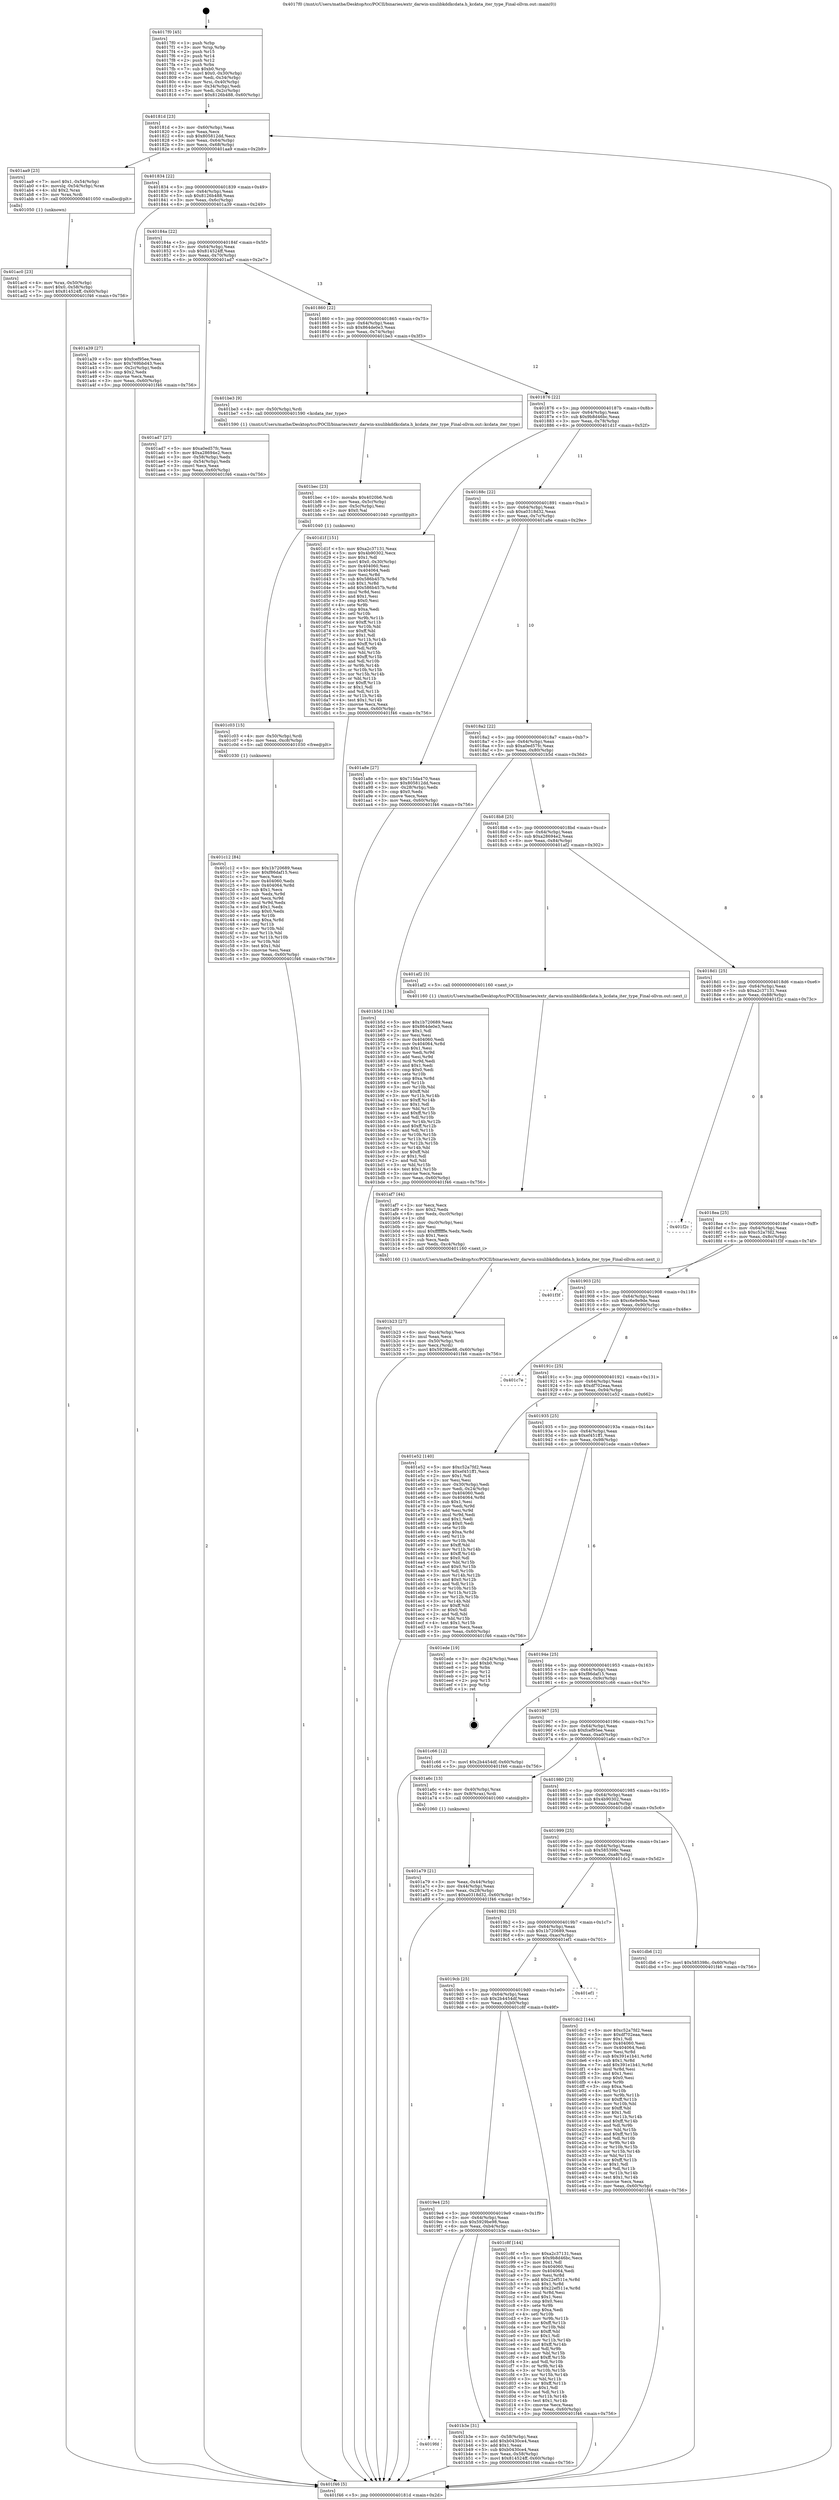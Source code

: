 digraph "0x4017f0" {
  label = "0x4017f0 (/mnt/c/Users/mathe/Desktop/tcc/POCII/binaries/extr_darwin-xnulibkddkcdata.h_kcdata_iter_type_Final-ollvm.out::main(0))"
  labelloc = "t"
  node[shape=record]

  Entry [label="",width=0.3,height=0.3,shape=circle,fillcolor=black,style=filled]
  "0x40181d" [label="{
     0x40181d [23]\l
     | [instrs]\l
     &nbsp;&nbsp;0x40181d \<+3\>: mov -0x60(%rbp),%eax\l
     &nbsp;&nbsp;0x401820 \<+2\>: mov %eax,%ecx\l
     &nbsp;&nbsp;0x401822 \<+6\>: sub $0x805812dd,%ecx\l
     &nbsp;&nbsp;0x401828 \<+3\>: mov %eax,-0x64(%rbp)\l
     &nbsp;&nbsp;0x40182b \<+3\>: mov %ecx,-0x68(%rbp)\l
     &nbsp;&nbsp;0x40182e \<+6\>: je 0000000000401aa9 \<main+0x2b9\>\l
  }"]
  "0x401aa9" [label="{
     0x401aa9 [23]\l
     | [instrs]\l
     &nbsp;&nbsp;0x401aa9 \<+7\>: movl $0x1,-0x54(%rbp)\l
     &nbsp;&nbsp;0x401ab0 \<+4\>: movslq -0x54(%rbp),%rax\l
     &nbsp;&nbsp;0x401ab4 \<+4\>: shl $0x2,%rax\l
     &nbsp;&nbsp;0x401ab8 \<+3\>: mov %rax,%rdi\l
     &nbsp;&nbsp;0x401abb \<+5\>: call 0000000000401050 \<malloc@plt\>\l
     | [calls]\l
     &nbsp;&nbsp;0x401050 \{1\} (unknown)\l
  }"]
  "0x401834" [label="{
     0x401834 [22]\l
     | [instrs]\l
     &nbsp;&nbsp;0x401834 \<+5\>: jmp 0000000000401839 \<main+0x49\>\l
     &nbsp;&nbsp;0x401839 \<+3\>: mov -0x64(%rbp),%eax\l
     &nbsp;&nbsp;0x40183c \<+5\>: sub $0x8126b488,%eax\l
     &nbsp;&nbsp;0x401841 \<+3\>: mov %eax,-0x6c(%rbp)\l
     &nbsp;&nbsp;0x401844 \<+6\>: je 0000000000401a39 \<main+0x249\>\l
  }"]
  Exit [label="",width=0.3,height=0.3,shape=circle,fillcolor=black,style=filled,peripheries=2]
  "0x401a39" [label="{
     0x401a39 [27]\l
     | [instrs]\l
     &nbsp;&nbsp;0x401a39 \<+5\>: mov $0xfcef95ee,%eax\l
     &nbsp;&nbsp;0x401a3e \<+5\>: mov $0x769bbd43,%ecx\l
     &nbsp;&nbsp;0x401a43 \<+3\>: mov -0x2c(%rbp),%edx\l
     &nbsp;&nbsp;0x401a46 \<+3\>: cmp $0x2,%edx\l
     &nbsp;&nbsp;0x401a49 \<+3\>: cmovne %ecx,%eax\l
     &nbsp;&nbsp;0x401a4c \<+3\>: mov %eax,-0x60(%rbp)\l
     &nbsp;&nbsp;0x401a4f \<+5\>: jmp 0000000000401f46 \<main+0x756\>\l
  }"]
  "0x40184a" [label="{
     0x40184a [22]\l
     | [instrs]\l
     &nbsp;&nbsp;0x40184a \<+5\>: jmp 000000000040184f \<main+0x5f\>\l
     &nbsp;&nbsp;0x40184f \<+3\>: mov -0x64(%rbp),%eax\l
     &nbsp;&nbsp;0x401852 \<+5\>: sub $0x814524ff,%eax\l
     &nbsp;&nbsp;0x401857 \<+3\>: mov %eax,-0x70(%rbp)\l
     &nbsp;&nbsp;0x40185a \<+6\>: je 0000000000401ad7 \<main+0x2e7\>\l
  }"]
  "0x401f46" [label="{
     0x401f46 [5]\l
     | [instrs]\l
     &nbsp;&nbsp;0x401f46 \<+5\>: jmp 000000000040181d \<main+0x2d\>\l
  }"]
  "0x4017f0" [label="{
     0x4017f0 [45]\l
     | [instrs]\l
     &nbsp;&nbsp;0x4017f0 \<+1\>: push %rbp\l
     &nbsp;&nbsp;0x4017f1 \<+3\>: mov %rsp,%rbp\l
     &nbsp;&nbsp;0x4017f4 \<+2\>: push %r15\l
     &nbsp;&nbsp;0x4017f6 \<+2\>: push %r14\l
     &nbsp;&nbsp;0x4017f8 \<+2\>: push %r12\l
     &nbsp;&nbsp;0x4017fa \<+1\>: push %rbx\l
     &nbsp;&nbsp;0x4017fb \<+7\>: sub $0xb0,%rsp\l
     &nbsp;&nbsp;0x401802 \<+7\>: movl $0x0,-0x30(%rbp)\l
     &nbsp;&nbsp;0x401809 \<+3\>: mov %edi,-0x34(%rbp)\l
     &nbsp;&nbsp;0x40180c \<+4\>: mov %rsi,-0x40(%rbp)\l
     &nbsp;&nbsp;0x401810 \<+3\>: mov -0x34(%rbp),%edi\l
     &nbsp;&nbsp;0x401813 \<+3\>: mov %edi,-0x2c(%rbp)\l
     &nbsp;&nbsp;0x401816 \<+7\>: movl $0x8126b488,-0x60(%rbp)\l
  }"]
  "0x401c12" [label="{
     0x401c12 [84]\l
     | [instrs]\l
     &nbsp;&nbsp;0x401c12 \<+5\>: mov $0x1b720689,%eax\l
     &nbsp;&nbsp;0x401c17 \<+5\>: mov $0xf86daf15,%esi\l
     &nbsp;&nbsp;0x401c1c \<+2\>: xor %ecx,%ecx\l
     &nbsp;&nbsp;0x401c1e \<+7\>: mov 0x404060,%edx\l
     &nbsp;&nbsp;0x401c25 \<+8\>: mov 0x404064,%r8d\l
     &nbsp;&nbsp;0x401c2d \<+3\>: sub $0x1,%ecx\l
     &nbsp;&nbsp;0x401c30 \<+3\>: mov %edx,%r9d\l
     &nbsp;&nbsp;0x401c33 \<+3\>: add %ecx,%r9d\l
     &nbsp;&nbsp;0x401c36 \<+4\>: imul %r9d,%edx\l
     &nbsp;&nbsp;0x401c3a \<+3\>: and $0x1,%edx\l
     &nbsp;&nbsp;0x401c3d \<+3\>: cmp $0x0,%edx\l
     &nbsp;&nbsp;0x401c40 \<+4\>: sete %r10b\l
     &nbsp;&nbsp;0x401c44 \<+4\>: cmp $0xa,%r8d\l
     &nbsp;&nbsp;0x401c48 \<+4\>: setl %r11b\l
     &nbsp;&nbsp;0x401c4c \<+3\>: mov %r10b,%bl\l
     &nbsp;&nbsp;0x401c4f \<+3\>: and %r11b,%bl\l
     &nbsp;&nbsp;0x401c52 \<+3\>: xor %r11b,%r10b\l
     &nbsp;&nbsp;0x401c55 \<+3\>: or %r10b,%bl\l
     &nbsp;&nbsp;0x401c58 \<+3\>: test $0x1,%bl\l
     &nbsp;&nbsp;0x401c5b \<+3\>: cmovne %esi,%eax\l
     &nbsp;&nbsp;0x401c5e \<+3\>: mov %eax,-0x60(%rbp)\l
     &nbsp;&nbsp;0x401c61 \<+5\>: jmp 0000000000401f46 \<main+0x756\>\l
  }"]
  "0x401ad7" [label="{
     0x401ad7 [27]\l
     | [instrs]\l
     &nbsp;&nbsp;0x401ad7 \<+5\>: mov $0xa0ed57fc,%eax\l
     &nbsp;&nbsp;0x401adc \<+5\>: mov $0xa28694e2,%ecx\l
     &nbsp;&nbsp;0x401ae1 \<+3\>: mov -0x58(%rbp),%edx\l
     &nbsp;&nbsp;0x401ae4 \<+3\>: cmp -0x54(%rbp),%edx\l
     &nbsp;&nbsp;0x401ae7 \<+3\>: cmovl %ecx,%eax\l
     &nbsp;&nbsp;0x401aea \<+3\>: mov %eax,-0x60(%rbp)\l
     &nbsp;&nbsp;0x401aed \<+5\>: jmp 0000000000401f46 \<main+0x756\>\l
  }"]
  "0x401860" [label="{
     0x401860 [22]\l
     | [instrs]\l
     &nbsp;&nbsp;0x401860 \<+5\>: jmp 0000000000401865 \<main+0x75\>\l
     &nbsp;&nbsp;0x401865 \<+3\>: mov -0x64(%rbp),%eax\l
     &nbsp;&nbsp;0x401868 \<+5\>: sub $0x864de0e3,%eax\l
     &nbsp;&nbsp;0x40186d \<+3\>: mov %eax,-0x74(%rbp)\l
     &nbsp;&nbsp;0x401870 \<+6\>: je 0000000000401be3 \<main+0x3f3\>\l
  }"]
  "0x401c03" [label="{
     0x401c03 [15]\l
     | [instrs]\l
     &nbsp;&nbsp;0x401c03 \<+4\>: mov -0x50(%rbp),%rdi\l
     &nbsp;&nbsp;0x401c07 \<+6\>: mov %eax,-0xc8(%rbp)\l
     &nbsp;&nbsp;0x401c0d \<+5\>: call 0000000000401030 \<free@plt\>\l
     | [calls]\l
     &nbsp;&nbsp;0x401030 \{1\} (unknown)\l
  }"]
  "0x401be3" [label="{
     0x401be3 [9]\l
     | [instrs]\l
     &nbsp;&nbsp;0x401be3 \<+4\>: mov -0x50(%rbp),%rdi\l
     &nbsp;&nbsp;0x401be7 \<+5\>: call 0000000000401590 \<kcdata_iter_type\>\l
     | [calls]\l
     &nbsp;&nbsp;0x401590 \{1\} (/mnt/c/Users/mathe/Desktop/tcc/POCII/binaries/extr_darwin-xnulibkddkcdata.h_kcdata_iter_type_Final-ollvm.out::kcdata_iter_type)\l
  }"]
  "0x401876" [label="{
     0x401876 [22]\l
     | [instrs]\l
     &nbsp;&nbsp;0x401876 \<+5\>: jmp 000000000040187b \<main+0x8b\>\l
     &nbsp;&nbsp;0x40187b \<+3\>: mov -0x64(%rbp),%eax\l
     &nbsp;&nbsp;0x40187e \<+5\>: sub $0x9b8d46bc,%eax\l
     &nbsp;&nbsp;0x401883 \<+3\>: mov %eax,-0x78(%rbp)\l
     &nbsp;&nbsp;0x401886 \<+6\>: je 0000000000401d1f \<main+0x52f\>\l
  }"]
  "0x401bec" [label="{
     0x401bec [23]\l
     | [instrs]\l
     &nbsp;&nbsp;0x401bec \<+10\>: movabs $0x4020b6,%rdi\l
     &nbsp;&nbsp;0x401bf6 \<+3\>: mov %eax,-0x5c(%rbp)\l
     &nbsp;&nbsp;0x401bf9 \<+3\>: mov -0x5c(%rbp),%esi\l
     &nbsp;&nbsp;0x401bfc \<+2\>: mov $0x0,%al\l
     &nbsp;&nbsp;0x401bfe \<+5\>: call 0000000000401040 \<printf@plt\>\l
     | [calls]\l
     &nbsp;&nbsp;0x401040 \{1\} (unknown)\l
  }"]
  "0x401d1f" [label="{
     0x401d1f [151]\l
     | [instrs]\l
     &nbsp;&nbsp;0x401d1f \<+5\>: mov $0xa2c37131,%eax\l
     &nbsp;&nbsp;0x401d24 \<+5\>: mov $0x4b90302,%ecx\l
     &nbsp;&nbsp;0x401d29 \<+2\>: mov $0x1,%dl\l
     &nbsp;&nbsp;0x401d2b \<+7\>: movl $0x0,-0x30(%rbp)\l
     &nbsp;&nbsp;0x401d32 \<+7\>: mov 0x404060,%esi\l
     &nbsp;&nbsp;0x401d39 \<+7\>: mov 0x404064,%edi\l
     &nbsp;&nbsp;0x401d40 \<+3\>: mov %esi,%r8d\l
     &nbsp;&nbsp;0x401d43 \<+7\>: sub $0x586b457b,%r8d\l
     &nbsp;&nbsp;0x401d4a \<+4\>: sub $0x1,%r8d\l
     &nbsp;&nbsp;0x401d4e \<+7\>: add $0x586b457b,%r8d\l
     &nbsp;&nbsp;0x401d55 \<+4\>: imul %r8d,%esi\l
     &nbsp;&nbsp;0x401d59 \<+3\>: and $0x1,%esi\l
     &nbsp;&nbsp;0x401d5c \<+3\>: cmp $0x0,%esi\l
     &nbsp;&nbsp;0x401d5f \<+4\>: sete %r9b\l
     &nbsp;&nbsp;0x401d63 \<+3\>: cmp $0xa,%edi\l
     &nbsp;&nbsp;0x401d66 \<+4\>: setl %r10b\l
     &nbsp;&nbsp;0x401d6a \<+3\>: mov %r9b,%r11b\l
     &nbsp;&nbsp;0x401d6d \<+4\>: xor $0xff,%r11b\l
     &nbsp;&nbsp;0x401d71 \<+3\>: mov %r10b,%bl\l
     &nbsp;&nbsp;0x401d74 \<+3\>: xor $0xff,%bl\l
     &nbsp;&nbsp;0x401d77 \<+3\>: xor $0x1,%dl\l
     &nbsp;&nbsp;0x401d7a \<+3\>: mov %r11b,%r14b\l
     &nbsp;&nbsp;0x401d7d \<+4\>: and $0xff,%r14b\l
     &nbsp;&nbsp;0x401d81 \<+3\>: and %dl,%r9b\l
     &nbsp;&nbsp;0x401d84 \<+3\>: mov %bl,%r15b\l
     &nbsp;&nbsp;0x401d87 \<+4\>: and $0xff,%r15b\l
     &nbsp;&nbsp;0x401d8b \<+3\>: and %dl,%r10b\l
     &nbsp;&nbsp;0x401d8e \<+3\>: or %r9b,%r14b\l
     &nbsp;&nbsp;0x401d91 \<+3\>: or %r10b,%r15b\l
     &nbsp;&nbsp;0x401d94 \<+3\>: xor %r15b,%r14b\l
     &nbsp;&nbsp;0x401d97 \<+3\>: or %bl,%r11b\l
     &nbsp;&nbsp;0x401d9a \<+4\>: xor $0xff,%r11b\l
     &nbsp;&nbsp;0x401d9e \<+3\>: or $0x1,%dl\l
     &nbsp;&nbsp;0x401da1 \<+3\>: and %dl,%r11b\l
     &nbsp;&nbsp;0x401da4 \<+3\>: or %r11b,%r14b\l
     &nbsp;&nbsp;0x401da7 \<+4\>: test $0x1,%r14b\l
     &nbsp;&nbsp;0x401dab \<+3\>: cmovne %ecx,%eax\l
     &nbsp;&nbsp;0x401dae \<+3\>: mov %eax,-0x60(%rbp)\l
     &nbsp;&nbsp;0x401db1 \<+5\>: jmp 0000000000401f46 \<main+0x756\>\l
  }"]
  "0x40188c" [label="{
     0x40188c [22]\l
     | [instrs]\l
     &nbsp;&nbsp;0x40188c \<+5\>: jmp 0000000000401891 \<main+0xa1\>\l
     &nbsp;&nbsp;0x401891 \<+3\>: mov -0x64(%rbp),%eax\l
     &nbsp;&nbsp;0x401894 \<+5\>: sub $0xa0318d32,%eax\l
     &nbsp;&nbsp;0x401899 \<+3\>: mov %eax,-0x7c(%rbp)\l
     &nbsp;&nbsp;0x40189c \<+6\>: je 0000000000401a8e \<main+0x29e\>\l
  }"]
  "0x4019fd" [label="{
     0x4019fd\l
  }", style=dashed]
  "0x401a8e" [label="{
     0x401a8e [27]\l
     | [instrs]\l
     &nbsp;&nbsp;0x401a8e \<+5\>: mov $0x715da470,%eax\l
     &nbsp;&nbsp;0x401a93 \<+5\>: mov $0x805812dd,%ecx\l
     &nbsp;&nbsp;0x401a98 \<+3\>: mov -0x28(%rbp),%edx\l
     &nbsp;&nbsp;0x401a9b \<+3\>: cmp $0x0,%edx\l
     &nbsp;&nbsp;0x401a9e \<+3\>: cmove %ecx,%eax\l
     &nbsp;&nbsp;0x401aa1 \<+3\>: mov %eax,-0x60(%rbp)\l
     &nbsp;&nbsp;0x401aa4 \<+5\>: jmp 0000000000401f46 \<main+0x756\>\l
  }"]
  "0x4018a2" [label="{
     0x4018a2 [22]\l
     | [instrs]\l
     &nbsp;&nbsp;0x4018a2 \<+5\>: jmp 00000000004018a7 \<main+0xb7\>\l
     &nbsp;&nbsp;0x4018a7 \<+3\>: mov -0x64(%rbp),%eax\l
     &nbsp;&nbsp;0x4018aa \<+5\>: sub $0xa0ed57fc,%eax\l
     &nbsp;&nbsp;0x4018af \<+3\>: mov %eax,-0x80(%rbp)\l
     &nbsp;&nbsp;0x4018b2 \<+6\>: je 0000000000401b5d \<main+0x36d\>\l
  }"]
  "0x401b3e" [label="{
     0x401b3e [31]\l
     | [instrs]\l
     &nbsp;&nbsp;0x401b3e \<+3\>: mov -0x58(%rbp),%eax\l
     &nbsp;&nbsp;0x401b41 \<+5\>: add $0xb0430ce4,%eax\l
     &nbsp;&nbsp;0x401b46 \<+3\>: add $0x1,%eax\l
     &nbsp;&nbsp;0x401b49 \<+5\>: sub $0xb0430ce4,%eax\l
     &nbsp;&nbsp;0x401b4e \<+3\>: mov %eax,-0x58(%rbp)\l
     &nbsp;&nbsp;0x401b51 \<+7\>: movl $0x814524ff,-0x60(%rbp)\l
     &nbsp;&nbsp;0x401b58 \<+5\>: jmp 0000000000401f46 \<main+0x756\>\l
  }"]
  "0x401b5d" [label="{
     0x401b5d [134]\l
     | [instrs]\l
     &nbsp;&nbsp;0x401b5d \<+5\>: mov $0x1b720689,%eax\l
     &nbsp;&nbsp;0x401b62 \<+5\>: mov $0x864de0e3,%ecx\l
     &nbsp;&nbsp;0x401b67 \<+2\>: mov $0x1,%dl\l
     &nbsp;&nbsp;0x401b69 \<+2\>: xor %esi,%esi\l
     &nbsp;&nbsp;0x401b6b \<+7\>: mov 0x404060,%edi\l
     &nbsp;&nbsp;0x401b72 \<+8\>: mov 0x404064,%r8d\l
     &nbsp;&nbsp;0x401b7a \<+3\>: sub $0x1,%esi\l
     &nbsp;&nbsp;0x401b7d \<+3\>: mov %edi,%r9d\l
     &nbsp;&nbsp;0x401b80 \<+3\>: add %esi,%r9d\l
     &nbsp;&nbsp;0x401b83 \<+4\>: imul %r9d,%edi\l
     &nbsp;&nbsp;0x401b87 \<+3\>: and $0x1,%edi\l
     &nbsp;&nbsp;0x401b8a \<+3\>: cmp $0x0,%edi\l
     &nbsp;&nbsp;0x401b8d \<+4\>: sete %r10b\l
     &nbsp;&nbsp;0x401b91 \<+4\>: cmp $0xa,%r8d\l
     &nbsp;&nbsp;0x401b95 \<+4\>: setl %r11b\l
     &nbsp;&nbsp;0x401b99 \<+3\>: mov %r10b,%bl\l
     &nbsp;&nbsp;0x401b9c \<+3\>: xor $0xff,%bl\l
     &nbsp;&nbsp;0x401b9f \<+3\>: mov %r11b,%r14b\l
     &nbsp;&nbsp;0x401ba2 \<+4\>: xor $0xff,%r14b\l
     &nbsp;&nbsp;0x401ba6 \<+3\>: xor $0x1,%dl\l
     &nbsp;&nbsp;0x401ba9 \<+3\>: mov %bl,%r15b\l
     &nbsp;&nbsp;0x401bac \<+4\>: and $0xff,%r15b\l
     &nbsp;&nbsp;0x401bb0 \<+3\>: and %dl,%r10b\l
     &nbsp;&nbsp;0x401bb3 \<+3\>: mov %r14b,%r12b\l
     &nbsp;&nbsp;0x401bb6 \<+4\>: and $0xff,%r12b\l
     &nbsp;&nbsp;0x401bba \<+3\>: and %dl,%r11b\l
     &nbsp;&nbsp;0x401bbd \<+3\>: or %r10b,%r15b\l
     &nbsp;&nbsp;0x401bc0 \<+3\>: or %r11b,%r12b\l
     &nbsp;&nbsp;0x401bc3 \<+3\>: xor %r12b,%r15b\l
     &nbsp;&nbsp;0x401bc6 \<+3\>: or %r14b,%bl\l
     &nbsp;&nbsp;0x401bc9 \<+3\>: xor $0xff,%bl\l
     &nbsp;&nbsp;0x401bcc \<+3\>: or $0x1,%dl\l
     &nbsp;&nbsp;0x401bcf \<+2\>: and %dl,%bl\l
     &nbsp;&nbsp;0x401bd1 \<+3\>: or %bl,%r15b\l
     &nbsp;&nbsp;0x401bd4 \<+4\>: test $0x1,%r15b\l
     &nbsp;&nbsp;0x401bd8 \<+3\>: cmovne %ecx,%eax\l
     &nbsp;&nbsp;0x401bdb \<+3\>: mov %eax,-0x60(%rbp)\l
     &nbsp;&nbsp;0x401bde \<+5\>: jmp 0000000000401f46 \<main+0x756\>\l
  }"]
  "0x4018b8" [label="{
     0x4018b8 [25]\l
     | [instrs]\l
     &nbsp;&nbsp;0x4018b8 \<+5\>: jmp 00000000004018bd \<main+0xcd\>\l
     &nbsp;&nbsp;0x4018bd \<+3\>: mov -0x64(%rbp),%eax\l
     &nbsp;&nbsp;0x4018c0 \<+5\>: sub $0xa28694e2,%eax\l
     &nbsp;&nbsp;0x4018c5 \<+6\>: mov %eax,-0x84(%rbp)\l
     &nbsp;&nbsp;0x4018cb \<+6\>: je 0000000000401af2 \<main+0x302\>\l
  }"]
  "0x4019e4" [label="{
     0x4019e4 [25]\l
     | [instrs]\l
     &nbsp;&nbsp;0x4019e4 \<+5\>: jmp 00000000004019e9 \<main+0x1f9\>\l
     &nbsp;&nbsp;0x4019e9 \<+3\>: mov -0x64(%rbp),%eax\l
     &nbsp;&nbsp;0x4019ec \<+5\>: sub $0x5929be98,%eax\l
     &nbsp;&nbsp;0x4019f1 \<+6\>: mov %eax,-0xb4(%rbp)\l
     &nbsp;&nbsp;0x4019f7 \<+6\>: je 0000000000401b3e \<main+0x34e\>\l
  }"]
  "0x401af2" [label="{
     0x401af2 [5]\l
     | [instrs]\l
     &nbsp;&nbsp;0x401af2 \<+5\>: call 0000000000401160 \<next_i\>\l
     | [calls]\l
     &nbsp;&nbsp;0x401160 \{1\} (/mnt/c/Users/mathe/Desktop/tcc/POCII/binaries/extr_darwin-xnulibkddkcdata.h_kcdata_iter_type_Final-ollvm.out::next_i)\l
  }"]
  "0x4018d1" [label="{
     0x4018d1 [25]\l
     | [instrs]\l
     &nbsp;&nbsp;0x4018d1 \<+5\>: jmp 00000000004018d6 \<main+0xe6\>\l
     &nbsp;&nbsp;0x4018d6 \<+3\>: mov -0x64(%rbp),%eax\l
     &nbsp;&nbsp;0x4018d9 \<+5\>: sub $0xa2c37131,%eax\l
     &nbsp;&nbsp;0x4018de \<+6\>: mov %eax,-0x88(%rbp)\l
     &nbsp;&nbsp;0x4018e4 \<+6\>: je 0000000000401f2c \<main+0x73c\>\l
  }"]
  "0x401c8f" [label="{
     0x401c8f [144]\l
     | [instrs]\l
     &nbsp;&nbsp;0x401c8f \<+5\>: mov $0xa2c37131,%eax\l
     &nbsp;&nbsp;0x401c94 \<+5\>: mov $0x9b8d46bc,%ecx\l
     &nbsp;&nbsp;0x401c99 \<+2\>: mov $0x1,%dl\l
     &nbsp;&nbsp;0x401c9b \<+7\>: mov 0x404060,%esi\l
     &nbsp;&nbsp;0x401ca2 \<+7\>: mov 0x404064,%edi\l
     &nbsp;&nbsp;0x401ca9 \<+3\>: mov %esi,%r8d\l
     &nbsp;&nbsp;0x401cac \<+7\>: add $0x22ef511e,%r8d\l
     &nbsp;&nbsp;0x401cb3 \<+4\>: sub $0x1,%r8d\l
     &nbsp;&nbsp;0x401cb7 \<+7\>: sub $0x22ef511e,%r8d\l
     &nbsp;&nbsp;0x401cbe \<+4\>: imul %r8d,%esi\l
     &nbsp;&nbsp;0x401cc2 \<+3\>: and $0x1,%esi\l
     &nbsp;&nbsp;0x401cc5 \<+3\>: cmp $0x0,%esi\l
     &nbsp;&nbsp;0x401cc8 \<+4\>: sete %r9b\l
     &nbsp;&nbsp;0x401ccc \<+3\>: cmp $0xa,%edi\l
     &nbsp;&nbsp;0x401ccf \<+4\>: setl %r10b\l
     &nbsp;&nbsp;0x401cd3 \<+3\>: mov %r9b,%r11b\l
     &nbsp;&nbsp;0x401cd6 \<+4\>: xor $0xff,%r11b\l
     &nbsp;&nbsp;0x401cda \<+3\>: mov %r10b,%bl\l
     &nbsp;&nbsp;0x401cdd \<+3\>: xor $0xff,%bl\l
     &nbsp;&nbsp;0x401ce0 \<+3\>: xor $0x1,%dl\l
     &nbsp;&nbsp;0x401ce3 \<+3\>: mov %r11b,%r14b\l
     &nbsp;&nbsp;0x401ce6 \<+4\>: and $0xff,%r14b\l
     &nbsp;&nbsp;0x401cea \<+3\>: and %dl,%r9b\l
     &nbsp;&nbsp;0x401ced \<+3\>: mov %bl,%r15b\l
     &nbsp;&nbsp;0x401cf0 \<+4\>: and $0xff,%r15b\l
     &nbsp;&nbsp;0x401cf4 \<+3\>: and %dl,%r10b\l
     &nbsp;&nbsp;0x401cf7 \<+3\>: or %r9b,%r14b\l
     &nbsp;&nbsp;0x401cfa \<+3\>: or %r10b,%r15b\l
     &nbsp;&nbsp;0x401cfd \<+3\>: xor %r15b,%r14b\l
     &nbsp;&nbsp;0x401d00 \<+3\>: or %bl,%r11b\l
     &nbsp;&nbsp;0x401d03 \<+4\>: xor $0xff,%r11b\l
     &nbsp;&nbsp;0x401d07 \<+3\>: or $0x1,%dl\l
     &nbsp;&nbsp;0x401d0a \<+3\>: and %dl,%r11b\l
     &nbsp;&nbsp;0x401d0d \<+3\>: or %r11b,%r14b\l
     &nbsp;&nbsp;0x401d10 \<+4\>: test $0x1,%r14b\l
     &nbsp;&nbsp;0x401d14 \<+3\>: cmovne %ecx,%eax\l
     &nbsp;&nbsp;0x401d17 \<+3\>: mov %eax,-0x60(%rbp)\l
     &nbsp;&nbsp;0x401d1a \<+5\>: jmp 0000000000401f46 \<main+0x756\>\l
  }"]
  "0x401f2c" [label="{
     0x401f2c\l
  }", style=dashed]
  "0x4018ea" [label="{
     0x4018ea [25]\l
     | [instrs]\l
     &nbsp;&nbsp;0x4018ea \<+5\>: jmp 00000000004018ef \<main+0xff\>\l
     &nbsp;&nbsp;0x4018ef \<+3\>: mov -0x64(%rbp),%eax\l
     &nbsp;&nbsp;0x4018f2 \<+5\>: sub $0xc52a7fd2,%eax\l
     &nbsp;&nbsp;0x4018f7 \<+6\>: mov %eax,-0x8c(%rbp)\l
     &nbsp;&nbsp;0x4018fd \<+6\>: je 0000000000401f3f \<main+0x74f\>\l
  }"]
  "0x4019cb" [label="{
     0x4019cb [25]\l
     | [instrs]\l
     &nbsp;&nbsp;0x4019cb \<+5\>: jmp 00000000004019d0 \<main+0x1e0\>\l
     &nbsp;&nbsp;0x4019d0 \<+3\>: mov -0x64(%rbp),%eax\l
     &nbsp;&nbsp;0x4019d3 \<+5\>: sub $0x2b4454df,%eax\l
     &nbsp;&nbsp;0x4019d8 \<+6\>: mov %eax,-0xb0(%rbp)\l
     &nbsp;&nbsp;0x4019de \<+6\>: je 0000000000401c8f \<main+0x49f\>\l
  }"]
  "0x401f3f" [label="{
     0x401f3f\l
  }", style=dashed]
  "0x401903" [label="{
     0x401903 [25]\l
     | [instrs]\l
     &nbsp;&nbsp;0x401903 \<+5\>: jmp 0000000000401908 \<main+0x118\>\l
     &nbsp;&nbsp;0x401908 \<+3\>: mov -0x64(%rbp),%eax\l
     &nbsp;&nbsp;0x40190b \<+5\>: sub $0xc6e9e9de,%eax\l
     &nbsp;&nbsp;0x401910 \<+6\>: mov %eax,-0x90(%rbp)\l
     &nbsp;&nbsp;0x401916 \<+6\>: je 0000000000401c7e \<main+0x48e\>\l
  }"]
  "0x401ef1" [label="{
     0x401ef1\l
  }", style=dashed]
  "0x401c7e" [label="{
     0x401c7e\l
  }", style=dashed]
  "0x40191c" [label="{
     0x40191c [25]\l
     | [instrs]\l
     &nbsp;&nbsp;0x40191c \<+5\>: jmp 0000000000401921 \<main+0x131\>\l
     &nbsp;&nbsp;0x401921 \<+3\>: mov -0x64(%rbp),%eax\l
     &nbsp;&nbsp;0x401924 \<+5\>: sub $0xdf702eaa,%eax\l
     &nbsp;&nbsp;0x401929 \<+6\>: mov %eax,-0x94(%rbp)\l
     &nbsp;&nbsp;0x40192f \<+6\>: je 0000000000401e52 \<main+0x662\>\l
  }"]
  "0x4019b2" [label="{
     0x4019b2 [25]\l
     | [instrs]\l
     &nbsp;&nbsp;0x4019b2 \<+5\>: jmp 00000000004019b7 \<main+0x1c7\>\l
     &nbsp;&nbsp;0x4019b7 \<+3\>: mov -0x64(%rbp),%eax\l
     &nbsp;&nbsp;0x4019ba \<+5\>: sub $0x1b720689,%eax\l
     &nbsp;&nbsp;0x4019bf \<+6\>: mov %eax,-0xac(%rbp)\l
     &nbsp;&nbsp;0x4019c5 \<+6\>: je 0000000000401ef1 \<main+0x701\>\l
  }"]
  "0x401e52" [label="{
     0x401e52 [140]\l
     | [instrs]\l
     &nbsp;&nbsp;0x401e52 \<+5\>: mov $0xc52a7fd2,%eax\l
     &nbsp;&nbsp;0x401e57 \<+5\>: mov $0xef451ff1,%ecx\l
     &nbsp;&nbsp;0x401e5c \<+2\>: mov $0x1,%dl\l
     &nbsp;&nbsp;0x401e5e \<+2\>: xor %esi,%esi\l
     &nbsp;&nbsp;0x401e60 \<+3\>: mov -0x30(%rbp),%edi\l
     &nbsp;&nbsp;0x401e63 \<+3\>: mov %edi,-0x24(%rbp)\l
     &nbsp;&nbsp;0x401e66 \<+7\>: mov 0x404060,%edi\l
     &nbsp;&nbsp;0x401e6d \<+8\>: mov 0x404064,%r8d\l
     &nbsp;&nbsp;0x401e75 \<+3\>: sub $0x1,%esi\l
     &nbsp;&nbsp;0x401e78 \<+3\>: mov %edi,%r9d\l
     &nbsp;&nbsp;0x401e7b \<+3\>: add %esi,%r9d\l
     &nbsp;&nbsp;0x401e7e \<+4\>: imul %r9d,%edi\l
     &nbsp;&nbsp;0x401e82 \<+3\>: and $0x1,%edi\l
     &nbsp;&nbsp;0x401e85 \<+3\>: cmp $0x0,%edi\l
     &nbsp;&nbsp;0x401e88 \<+4\>: sete %r10b\l
     &nbsp;&nbsp;0x401e8c \<+4\>: cmp $0xa,%r8d\l
     &nbsp;&nbsp;0x401e90 \<+4\>: setl %r11b\l
     &nbsp;&nbsp;0x401e94 \<+3\>: mov %r10b,%bl\l
     &nbsp;&nbsp;0x401e97 \<+3\>: xor $0xff,%bl\l
     &nbsp;&nbsp;0x401e9a \<+3\>: mov %r11b,%r14b\l
     &nbsp;&nbsp;0x401e9d \<+4\>: xor $0xff,%r14b\l
     &nbsp;&nbsp;0x401ea1 \<+3\>: xor $0x0,%dl\l
     &nbsp;&nbsp;0x401ea4 \<+3\>: mov %bl,%r15b\l
     &nbsp;&nbsp;0x401ea7 \<+4\>: and $0x0,%r15b\l
     &nbsp;&nbsp;0x401eab \<+3\>: and %dl,%r10b\l
     &nbsp;&nbsp;0x401eae \<+3\>: mov %r14b,%r12b\l
     &nbsp;&nbsp;0x401eb1 \<+4\>: and $0x0,%r12b\l
     &nbsp;&nbsp;0x401eb5 \<+3\>: and %dl,%r11b\l
     &nbsp;&nbsp;0x401eb8 \<+3\>: or %r10b,%r15b\l
     &nbsp;&nbsp;0x401ebb \<+3\>: or %r11b,%r12b\l
     &nbsp;&nbsp;0x401ebe \<+3\>: xor %r12b,%r15b\l
     &nbsp;&nbsp;0x401ec1 \<+3\>: or %r14b,%bl\l
     &nbsp;&nbsp;0x401ec4 \<+3\>: xor $0xff,%bl\l
     &nbsp;&nbsp;0x401ec7 \<+3\>: or $0x0,%dl\l
     &nbsp;&nbsp;0x401eca \<+2\>: and %dl,%bl\l
     &nbsp;&nbsp;0x401ecc \<+3\>: or %bl,%r15b\l
     &nbsp;&nbsp;0x401ecf \<+4\>: test $0x1,%r15b\l
     &nbsp;&nbsp;0x401ed3 \<+3\>: cmovne %ecx,%eax\l
     &nbsp;&nbsp;0x401ed6 \<+3\>: mov %eax,-0x60(%rbp)\l
     &nbsp;&nbsp;0x401ed9 \<+5\>: jmp 0000000000401f46 \<main+0x756\>\l
  }"]
  "0x401935" [label="{
     0x401935 [25]\l
     | [instrs]\l
     &nbsp;&nbsp;0x401935 \<+5\>: jmp 000000000040193a \<main+0x14a\>\l
     &nbsp;&nbsp;0x40193a \<+3\>: mov -0x64(%rbp),%eax\l
     &nbsp;&nbsp;0x40193d \<+5\>: sub $0xef451ff1,%eax\l
     &nbsp;&nbsp;0x401942 \<+6\>: mov %eax,-0x98(%rbp)\l
     &nbsp;&nbsp;0x401948 \<+6\>: je 0000000000401ede \<main+0x6ee\>\l
  }"]
  "0x401dc2" [label="{
     0x401dc2 [144]\l
     | [instrs]\l
     &nbsp;&nbsp;0x401dc2 \<+5\>: mov $0xc52a7fd2,%eax\l
     &nbsp;&nbsp;0x401dc7 \<+5\>: mov $0xdf702eaa,%ecx\l
     &nbsp;&nbsp;0x401dcc \<+2\>: mov $0x1,%dl\l
     &nbsp;&nbsp;0x401dce \<+7\>: mov 0x404060,%esi\l
     &nbsp;&nbsp;0x401dd5 \<+7\>: mov 0x404064,%edi\l
     &nbsp;&nbsp;0x401ddc \<+3\>: mov %esi,%r8d\l
     &nbsp;&nbsp;0x401ddf \<+7\>: sub $0x391e1b41,%r8d\l
     &nbsp;&nbsp;0x401de6 \<+4\>: sub $0x1,%r8d\l
     &nbsp;&nbsp;0x401dea \<+7\>: add $0x391e1b41,%r8d\l
     &nbsp;&nbsp;0x401df1 \<+4\>: imul %r8d,%esi\l
     &nbsp;&nbsp;0x401df5 \<+3\>: and $0x1,%esi\l
     &nbsp;&nbsp;0x401df8 \<+3\>: cmp $0x0,%esi\l
     &nbsp;&nbsp;0x401dfb \<+4\>: sete %r9b\l
     &nbsp;&nbsp;0x401dff \<+3\>: cmp $0xa,%edi\l
     &nbsp;&nbsp;0x401e02 \<+4\>: setl %r10b\l
     &nbsp;&nbsp;0x401e06 \<+3\>: mov %r9b,%r11b\l
     &nbsp;&nbsp;0x401e09 \<+4\>: xor $0xff,%r11b\l
     &nbsp;&nbsp;0x401e0d \<+3\>: mov %r10b,%bl\l
     &nbsp;&nbsp;0x401e10 \<+3\>: xor $0xff,%bl\l
     &nbsp;&nbsp;0x401e13 \<+3\>: xor $0x1,%dl\l
     &nbsp;&nbsp;0x401e16 \<+3\>: mov %r11b,%r14b\l
     &nbsp;&nbsp;0x401e19 \<+4\>: and $0xff,%r14b\l
     &nbsp;&nbsp;0x401e1d \<+3\>: and %dl,%r9b\l
     &nbsp;&nbsp;0x401e20 \<+3\>: mov %bl,%r15b\l
     &nbsp;&nbsp;0x401e23 \<+4\>: and $0xff,%r15b\l
     &nbsp;&nbsp;0x401e27 \<+3\>: and %dl,%r10b\l
     &nbsp;&nbsp;0x401e2a \<+3\>: or %r9b,%r14b\l
     &nbsp;&nbsp;0x401e2d \<+3\>: or %r10b,%r15b\l
     &nbsp;&nbsp;0x401e30 \<+3\>: xor %r15b,%r14b\l
     &nbsp;&nbsp;0x401e33 \<+3\>: or %bl,%r11b\l
     &nbsp;&nbsp;0x401e36 \<+4\>: xor $0xff,%r11b\l
     &nbsp;&nbsp;0x401e3a \<+3\>: or $0x1,%dl\l
     &nbsp;&nbsp;0x401e3d \<+3\>: and %dl,%r11b\l
     &nbsp;&nbsp;0x401e40 \<+3\>: or %r11b,%r14b\l
     &nbsp;&nbsp;0x401e43 \<+4\>: test $0x1,%r14b\l
     &nbsp;&nbsp;0x401e47 \<+3\>: cmovne %ecx,%eax\l
     &nbsp;&nbsp;0x401e4a \<+3\>: mov %eax,-0x60(%rbp)\l
     &nbsp;&nbsp;0x401e4d \<+5\>: jmp 0000000000401f46 \<main+0x756\>\l
  }"]
  "0x401ede" [label="{
     0x401ede [19]\l
     | [instrs]\l
     &nbsp;&nbsp;0x401ede \<+3\>: mov -0x24(%rbp),%eax\l
     &nbsp;&nbsp;0x401ee1 \<+7\>: add $0xb0,%rsp\l
     &nbsp;&nbsp;0x401ee8 \<+1\>: pop %rbx\l
     &nbsp;&nbsp;0x401ee9 \<+2\>: pop %r12\l
     &nbsp;&nbsp;0x401eeb \<+2\>: pop %r14\l
     &nbsp;&nbsp;0x401eed \<+2\>: pop %r15\l
     &nbsp;&nbsp;0x401eef \<+1\>: pop %rbp\l
     &nbsp;&nbsp;0x401ef0 \<+1\>: ret\l
  }"]
  "0x40194e" [label="{
     0x40194e [25]\l
     | [instrs]\l
     &nbsp;&nbsp;0x40194e \<+5\>: jmp 0000000000401953 \<main+0x163\>\l
     &nbsp;&nbsp;0x401953 \<+3\>: mov -0x64(%rbp),%eax\l
     &nbsp;&nbsp;0x401956 \<+5\>: sub $0xf86daf15,%eax\l
     &nbsp;&nbsp;0x40195b \<+6\>: mov %eax,-0x9c(%rbp)\l
     &nbsp;&nbsp;0x401961 \<+6\>: je 0000000000401c66 \<main+0x476\>\l
  }"]
  "0x401999" [label="{
     0x401999 [25]\l
     | [instrs]\l
     &nbsp;&nbsp;0x401999 \<+5\>: jmp 000000000040199e \<main+0x1ae\>\l
     &nbsp;&nbsp;0x40199e \<+3\>: mov -0x64(%rbp),%eax\l
     &nbsp;&nbsp;0x4019a1 \<+5\>: sub $0x585398c,%eax\l
     &nbsp;&nbsp;0x4019a6 \<+6\>: mov %eax,-0xa8(%rbp)\l
     &nbsp;&nbsp;0x4019ac \<+6\>: je 0000000000401dc2 \<main+0x5d2\>\l
  }"]
  "0x401c66" [label="{
     0x401c66 [12]\l
     | [instrs]\l
     &nbsp;&nbsp;0x401c66 \<+7\>: movl $0x2b4454df,-0x60(%rbp)\l
     &nbsp;&nbsp;0x401c6d \<+5\>: jmp 0000000000401f46 \<main+0x756\>\l
  }"]
  "0x401967" [label="{
     0x401967 [25]\l
     | [instrs]\l
     &nbsp;&nbsp;0x401967 \<+5\>: jmp 000000000040196c \<main+0x17c\>\l
     &nbsp;&nbsp;0x40196c \<+3\>: mov -0x64(%rbp),%eax\l
     &nbsp;&nbsp;0x40196f \<+5\>: sub $0xfcef95ee,%eax\l
     &nbsp;&nbsp;0x401974 \<+6\>: mov %eax,-0xa0(%rbp)\l
     &nbsp;&nbsp;0x40197a \<+6\>: je 0000000000401a6c \<main+0x27c\>\l
  }"]
  "0x401db6" [label="{
     0x401db6 [12]\l
     | [instrs]\l
     &nbsp;&nbsp;0x401db6 \<+7\>: movl $0x585398c,-0x60(%rbp)\l
     &nbsp;&nbsp;0x401dbd \<+5\>: jmp 0000000000401f46 \<main+0x756\>\l
  }"]
  "0x401a6c" [label="{
     0x401a6c [13]\l
     | [instrs]\l
     &nbsp;&nbsp;0x401a6c \<+4\>: mov -0x40(%rbp),%rax\l
     &nbsp;&nbsp;0x401a70 \<+4\>: mov 0x8(%rax),%rdi\l
     &nbsp;&nbsp;0x401a74 \<+5\>: call 0000000000401060 \<atoi@plt\>\l
     | [calls]\l
     &nbsp;&nbsp;0x401060 \{1\} (unknown)\l
  }"]
  "0x401980" [label="{
     0x401980 [25]\l
     | [instrs]\l
     &nbsp;&nbsp;0x401980 \<+5\>: jmp 0000000000401985 \<main+0x195\>\l
     &nbsp;&nbsp;0x401985 \<+3\>: mov -0x64(%rbp),%eax\l
     &nbsp;&nbsp;0x401988 \<+5\>: sub $0x4b90302,%eax\l
     &nbsp;&nbsp;0x40198d \<+6\>: mov %eax,-0xa4(%rbp)\l
     &nbsp;&nbsp;0x401993 \<+6\>: je 0000000000401db6 \<main+0x5c6\>\l
  }"]
  "0x401a79" [label="{
     0x401a79 [21]\l
     | [instrs]\l
     &nbsp;&nbsp;0x401a79 \<+3\>: mov %eax,-0x44(%rbp)\l
     &nbsp;&nbsp;0x401a7c \<+3\>: mov -0x44(%rbp),%eax\l
     &nbsp;&nbsp;0x401a7f \<+3\>: mov %eax,-0x28(%rbp)\l
     &nbsp;&nbsp;0x401a82 \<+7\>: movl $0xa0318d32,-0x60(%rbp)\l
     &nbsp;&nbsp;0x401a89 \<+5\>: jmp 0000000000401f46 \<main+0x756\>\l
  }"]
  "0x401ac0" [label="{
     0x401ac0 [23]\l
     | [instrs]\l
     &nbsp;&nbsp;0x401ac0 \<+4\>: mov %rax,-0x50(%rbp)\l
     &nbsp;&nbsp;0x401ac4 \<+7\>: movl $0x0,-0x58(%rbp)\l
     &nbsp;&nbsp;0x401acb \<+7\>: movl $0x814524ff,-0x60(%rbp)\l
     &nbsp;&nbsp;0x401ad2 \<+5\>: jmp 0000000000401f46 \<main+0x756\>\l
  }"]
  "0x401af7" [label="{
     0x401af7 [44]\l
     | [instrs]\l
     &nbsp;&nbsp;0x401af7 \<+2\>: xor %ecx,%ecx\l
     &nbsp;&nbsp;0x401af9 \<+5\>: mov $0x2,%edx\l
     &nbsp;&nbsp;0x401afe \<+6\>: mov %edx,-0xc0(%rbp)\l
     &nbsp;&nbsp;0x401b04 \<+1\>: cltd\l
     &nbsp;&nbsp;0x401b05 \<+6\>: mov -0xc0(%rbp),%esi\l
     &nbsp;&nbsp;0x401b0b \<+2\>: idiv %esi\l
     &nbsp;&nbsp;0x401b0d \<+6\>: imul $0xfffffffe,%edx,%edx\l
     &nbsp;&nbsp;0x401b13 \<+3\>: sub $0x1,%ecx\l
     &nbsp;&nbsp;0x401b16 \<+2\>: sub %ecx,%edx\l
     &nbsp;&nbsp;0x401b18 \<+6\>: mov %edx,-0xc4(%rbp)\l
     &nbsp;&nbsp;0x401b1e \<+5\>: call 0000000000401160 \<next_i\>\l
     | [calls]\l
     &nbsp;&nbsp;0x401160 \{1\} (/mnt/c/Users/mathe/Desktop/tcc/POCII/binaries/extr_darwin-xnulibkddkcdata.h_kcdata_iter_type_Final-ollvm.out::next_i)\l
  }"]
  "0x401b23" [label="{
     0x401b23 [27]\l
     | [instrs]\l
     &nbsp;&nbsp;0x401b23 \<+6\>: mov -0xc4(%rbp),%ecx\l
     &nbsp;&nbsp;0x401b29 \<+3\>: imul %eax,%ecx\l
     &nbsp;&nbsp;0x401b2c \<+4\>: mov -0x50(%rbp),%rdi\l
     &nbsp;&nbsp;0x401b30 \<+2\>: mov %ecx,(%rdi)\l
     &nbsp;&nbsp;0x401b32 \<+7\>: movl $0x5929be98,-0x60(%rbp)\l
     &nbsp;&nbsp;0x401b39 \<+5\>: jmp 0000000000401f46 \<main+0x756\>\l
  }"]
  Entry -> "0x4017f0" [label=" 1"]
  "0x40181d" -> "0x401aa9" [label=" 1"]
  "0x40181d" -> "0x401834" [label=" 16"]
  "0x401ede" -> Exit [label=" 1"]
  "0x401834" -> "0x401a39" [label=" 1"]
  "0x401834" -> "0x40184a" [label=" 15"]
  "0x401a39" -> "0x401f46" [label=" 1"]
  "0x4017f0" -> "0x40181d" [label=" 1"]
  "0x401f46" -> "0x40181d" [label=" 16"]
  "0x401e52" -> "0x401f46" [label=" 1"]
  "0x40184a" -> "0x401ad7" [label=" 2"]
  "0x40184a" -> "0x401860" [label=" 13"]
  "0x401dc2" -> "0x401f46" [label=" 1"]
  "0x401860" -> "0x401be3" [label=" 1"]
  "0x401860" -> "0x401876" [label=" 12"]
  "0x401db6" -> "0x401f46" [label=" 1"]
  "0x401876" -> "0x401d1f" [label=" 1"]
  "0x401876" -> "0x40188c" [label=" 11"]
  "0x401d1f" -> "0x401f46" [label=" 1"]
  "0x40188c" -> "0x401a8e" [label=" 1"]
  "0x40188c" -> "0x4018a2" [label=" 10"]
  "0x401c8f" -> "0x401f46" [label=" 1"]
  "0x4018a2" -> "0x401b5d" [label=" 1"]
  "0x4018a2" -> "0x4018b8" [label=" 9"]
  "0x401c66" -> "0x401f46" [label=" 1"]
  "0x4018b8" -> "0x401af2" [label=" 1"]
  "0x4018b8" -> "0x4018d1" [label=" 8"]
  "0x401c03" -> "0x401c12" [label=" 1"]
  "0x4018d1" -> "0x401f2c" [label=" 0"]
  "0x4018d1" -> "0x4018ea" [label=" 8"]
  "0x401bec" -> "0x401c03" [label=" 1"]
  "0x4018ea" -> "0x401f3f" [label=" 0"]
  "0x4018ea" -> "0x401903" [label=" 8"]
  "0x401b5d" -> "0x401f46" [label=" 1"]
  "0x401903" -> "0x401c7e" [label=" 0"]
  "0x401903" -> "0x40191c" [label=" 8"]
  "0x401b3e" -> "0x401f46" [label=" 1"]
  "0x40191c" -> "0x401e52" [label=" 1"]
  "0x40191c" -> "0x401935" [label=" 7"]
  "0x4019e4" -> "0x401b3e" [label=" 1"]
  "0x401935" -> "0x401ede" [label=" 1"]
  "0x401935" -> "0x40194e" [label=" 6"]
  "0x401c12" -> "0x401f46" [label=" 1"]
  "0x40194e" -> "0x401c66" [label=" 1"]
  "0x40194e" -> "0x401967" [label=" 5"]
  "0x4019cb" -> "0x401c8f" [label=" 1"]
  "0x401967" -> "0x401a6c" [label=" 1"]
  "0x401967" -> "0x401980" [label=" 4"]
  "0x401a6c" -> "0x401a79" [label=" 1"]
  "0x401a79" -> "0x401f46" [label=" 1"]
  "0x401a8e" -> "0x401f46" [label=" 1"]
  "0x401aa9" -> "0x401ac0" [label=" 1"]
  "0x401ac0" -> "0x401f46" [label=" 1"]
  "0x401ad7" -> "0x401f46" [label=" 2"]
  "0x401af2" -> "0x401af7" [label=" 1"]
  "0x401af7" -> "0x401b23" [label=" 1"]
  "0x401b23" -> "0x401f46" [label=" 1"]
  "0x401be3" -> "0x401bec" [label=" 1"]
  "0x401980" -> "0x401db6" [label=" 1"]
  "0x401980" -> "0x401999" [label=" 3"]
  "0x4019cb" -> "0x4019e4" [label=" 1"]
  "0x401999" -> "0x401dc2" [label=" 1"]
  "0x401999" -> "0x4019b2" [label=" 2"]
  "0x4019e4" -> "0x4019fd" [label=" 0"]
  "0x4019b2" -> "0x401ef1" [label=" 0"]
  "0x4019b2" -> "0x4019cb" [label=" 2"]
}
